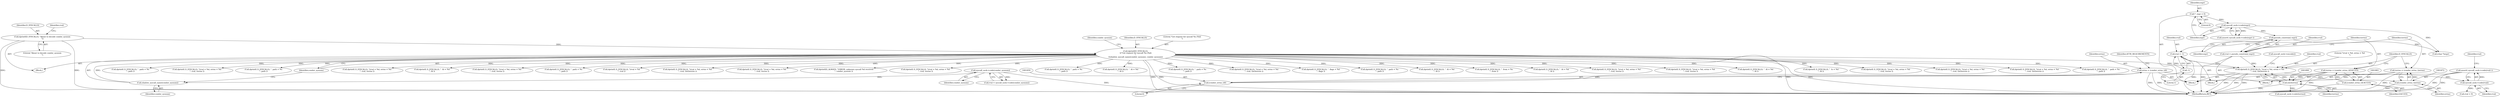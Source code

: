 digraph "0_htcondor_5e5571d1a431eb3c61977b6dd6ec90186ef79867_4@API" {
"1001893" [label="(Call,assert( syscall_sock->code(rval) ))"];
"1001894" [label="(Call,syscall_sock->code(rval))"];
"1001885" [label="(Call,dprintf( D_SYSCALLS, \"\trval = %d, errno = %d\n\", rval, (int)terrno ))"];
"1000224" [label="(Call,dprintf(D_SYSCALLS,\n\t\t\"Got request for syscall %s (%d)\n\",\n\t\tshadow_syscall_name(condor_sysnum), condor_sysnum))"];
"1000158" [label="(Call,dprintf(D_SYSCALLS, \"About to decode condor_sysnum\n\"))"];
"1000227" [label="(Call,shadow_syscall_name(condor_sysnum))"];
"1000163" [label="(Call,syscall_sock->code(condor_sysnum))"];
"1001876" [label="(Call,rval = -1)"];
"1001878" [label="(Call,-1)"];
"1001865" [label="(Call,rval = pseudo_constrain( expr))"];
"1001867" [label="(Call,pseudo_constrain( expr))"];
"1001852" [label="(Call,syscall_sock->code(expr))"];
"1001848" [label="(Call,*  expr = 0)"];
"1001889" [label="(Call,(int)terrno)"];
"1001869" [label="(Call,terrno = (condor_errno_t)errno)"];
"1001871" [label="(Call,(condor_errno_t)errno)"];
"1001856" [label="(Call,errno = (condor_errno_t)0)"];
"1001858" [label="(Call,(condor_errno_t)0)"];
"1001880" [label="(Call,terrno = (condor_errno_t)EACCES)"];
"1001882" [label="(Call,(condor_errno_t)EACCES)"];
"1000637" [label="(Call,dprintf( D_SYSCALLS, \"\trval = %d, errno = %d\n\", rval, terrno ))"];
"1001470" [label="(Call,dprintf( D_SYSCALLS, \"  path = %s\n\", path ))"];
"1001866" [label="(Identifier,rval)"];
"1000227" [label="(Call,shadow_syscall_name(condor_sysnum))"];
"1001853" [label="(Identifier,expr)"];
"1001339" [label="(Call,dprintf( D_SYSCALLS, \"\trval = %d, errno = %d\n\", rval, terrno ))"];
"1001902" [label="(Call,syscall_sock->code(terrno))"];
"1001891" [label="(Identifier,terrno)"];
"1000793" [label="(Call,dprintf( D_SYSCALLS, \"  fd = %d\n\", fd ))"];
"1001886" [label="(Identifier,D_SYSCALLS)"];
"1000161" [label="(Call,rval = syscall_sock->code(condor_sysnum))"];
"1001893" [label="(Call,assert( syscall_sock->code(rval) ))"];
"1000374" [label="(Call,dprintf( D_SYSCALLS, \"\trval = %d, errno = %d\n\", rval, terrno ))"];
"1000107" [label="(Block,)"];
"1001851" [label="(Call,assert( syscall_sock->code(expr) ))"];
"1001865" [label="(Call,rval = pseudo_constrain( expr))"];
"1001878" [label="(Call,-1)"];
"1002289" [label="(Call,dprintf( D_SYSCALLS, \"  path = %s\n\", path ))"];
"1001682" [label="(Call,dprintf( D_SYSCALLS, \"\trval = %d\n\", rval ))"];
"1001873" [label="(Identifier,errno)"];
"1001623" [label="(Call,dprintf( D_SYSCALLS, \"\trval = %d, errno = %d\n\", rval, (int)terrno ))"];
"1001871" [label="(Call,(condor_errno_t)errno)"];
"1000589" [label="(Call,dprintf( D_SYSCALLS, \"\trval = %d, errno = %d\n\", rval, terrno ))"];
"1001881" [label="(Identifier,terrno)"];
"1001857" [label="(Identifier,errno)"];
"1001876" [label="(Call,rval = -1)"];
"1002463" [label="(Call,dprintf(D_ALWAYS, \"ERROR: unknown syscall %d received\n\", condor_sysnum ))"];
"1000441" [label="(Call,dprintf( D_SYSCALLS, \"\trval = %d, errno = %d\n\", rval, terrno ))"];
"1001863" [label="(Identifier,ATTR_REQUIREMENTS)"];
"1001141" [label="(Call,dprintf( D_SYSCALLS, \"  path = %s\n\", path ))"];
"1000225" [label="(Identifier,D_SYSCALLS)"];
"1001870" [label="(Identifier,terrno)"];
"1000162" [label="(Identifier,rval)"];
"1001895" [label="(Identifier,rval)"];
"1001864" [label="(Block,)"];
"1000160" [label="(Literal,\"About to decode condor_sysnum\n\")"];
"1000164" [label="(Identifier,condor_sysnum)"];
"1001887" [label="(Literal,\"\trval = %d, errno = %d\n\")"];
"1001889" [label="(Call,(int)terrno)"];
"1001879" [label="(Literal,1)"];
"1001852" [label="(Call,syscall_sock->code(expr))"];
"1001884" [label="(Identifier,EACCES)"];
"1001055" [label="(Call,dprintf( D_SYSCALLS, \"  fd = %d\n\", fd ))"];
"1002373" [label="(Call,dprintf( D_SYSCALLS, \"  path = %s\n\", path ))"];
"1001730" [label="(Call,dprintf( D_SYSCALLS, \"\trval = %d, errno = %d\n\", rval, (int)terrno ))"];
"1000677" [label="(Call,dprintf( D_SYSCALLS, \"  flags = %d\n\", flags ))"];
"1001868" [label="(Identifier,expr)"];
"1002472" [label="(MethodReturn,RET)"];
"1001860" [label="(Literal,0)"];
"1001380" [label="(Call,dprintf( D_SYSCALLS, \"  path = %s\n\", path ))"];
"1001858" [label="(Call,(condor_errno_t)0)"];
"1001848" [label="(Call,*  expr = 0)"];
"1000853" [label="(Call,dprintf( D_SYSCALLS, \"  fd = %d\n\", fd ))"];
"1001885" [label="(Call,dprintf( D_SYSCALLS, \"\trval = %d, errno = %d\n\", rval, (int)terrno ))"];
"1000226" [label="(Literal,\"Got request for syscall %s (%d)\n\")"];
"1001225" [label="(Call,dprintf( D_SYSCALLS, \"  from = %s\n\", from ))"];
"1000159" [label="(Identifier,D_SYSCALLS)"];
"1000955" [label="(Call,dprintf( D_SYSCALLS, \"  fd = %d\n\", fd ))"];
"1001898" [label="(Identifier,rval)"];
"1001892" [label="(Call,syscall_sock->encode())"];
"1000530" [label="(Call,dprintf( D_SYSCALLS, \"\trval = %d, errno = %d\n\", rval, terrno ))"];
"1001875" [label="(Block,)"];
"1001882" [label="(Call,(condor_errno_t)EACCES)"];
"1001869" [label="(Call,terrno = (condor_errno_t)errno)"];
"1001905" [label="(Call,(char *)expr)"];
"1000319" [label="(Call,dprintf( D_SYSCALLS, \"\trval = %d, errno = %d\n\", rval, terrno ))"];
"1000231" [label="(Identifier,condor_sysnum)"];
"1002018" [label="(Call,dprintf( D_SYSCALLS, \"  fd = %d\n\", fd ))"];
"1000158" [label="(Call,dprintf(D_SYSCALLS, \"About to decode condor_sysnum\n\"))"];
"1001542" [label="(Call,dprintf( D_SYSCALLS, \"  fs = %d\n\", fd ))"];
"1000228" [label="(Identifier,condor_sysnum)"];
"1000261" [label="(Call,dprintf( D_SYSCALLS, \"\trval = %d, errno = %d\n\", rval, terrno ))"];
"1001849" [label="(Identifier,expr)"];
"1000229" [label="(Identifier,condor_sysnum)"];
"1001888" [label="(Identifier,rval)"];
"1000163" [label="(Call,syscall_sock->code(condor_sysnum))"];
"1001814" [label="(Call,dprintf( D_SYSCALLS, \"\trval = %d, errno = %d\n\", rval, (int)terrno ))"];
"1001877" [label="(Identifier,rval)"];
"1000224" [label="(Call,dprintf(D_SYSCALLS,\n\t\t\"Got request for syscall %s (%d)\n\",\n\t\tshadow_syscall_name(condor_sysnum), condor_sysnum))"];
"1001897" [label="(Call,rval < 0)"];
"1001961" [label="(Call,dprintf( D_SYSCALLS, \"\trval = %d, errno = %d\n\", rval, (int)terrno ))"];
"1001846" [label="(Block,)"];
"1001894" [label="(Call,syscall_sock->code(rval))"];
"1002112" [label="(Call,dprintf( D_SYSCALLS, \"  path = %s\n\", path ))"];
"1001867" [label="(Call,pseudo_constrain( expr))"];
"1001856" [label="(Call,errno = (condor_errno_t)0)"];
"1001850" [label="(Literal,0)"];
"1002215" [label="(Call,dprintf( D_SYSCALLS, \"  path = %s\n\", path ))"];
"1001880" [label="(Call,terrno = (condor_errno_t)EACCES)"];
"1001893" -> "1001846"  [label="AST: "];
"1001893" -> "1001894"  [label="CFG: "];
"1001894" -> "1001893"  [label="AST: "];
"1001898" -> "1001893"  [label="CFG: "];
"1001893" -> "1002472"  [label="DDG: "];
"1001893" -> "1002472"  [label="DDG: "];
"1001894" -> "1001893"  [label="DDG: "];
"1001894" -> "1001895"  [label="CFG: "];
"1001895" -> "1001894"  [label="AST: "];
"1001885" -> "1001894"  [label="DDG: "];
"1001894" -> "1001897"  [label="DDG: "];
"1001885" -> "1001846"  [label="AST: "];
"1001885" -> "1001889"  [label="CFG: "];
"1001886" -> "1001885"  [label="AST: "];
"1001887" -> "1001885"  [label="AST: "];
"1001888" -> "1001885"  [label="AST: "];
"1001889" -> "1001885"  [label="AST: "];
"1001892" -> "1001885"  [label="CFG: "];
"1001885" -> "1002472"  [label="DDG: "];
"1001885" -> "1002472"  [label="DDG: "];
"1001885" -> "1002472"  [label="DDG: "];
"1000224" -> "1001885"  [label="DDG: "];
"1001876" -> "1001885"  [label="DDG: "];
"1001865" -> "1001885"  [label="DDG: "];
"1001889" -> "1001885"  [label="DDG: "];
"1000224" -> "1000107"  [label="AST: "];
"1000224" -> "1000229"  [label="CFG: "];
"1000225" -> "1000224"  [label="AST: "];
"1000226" -> "1000224"  [label="AST: "];
"1000227" -> "1000224"  [label="AST: "];
"1000229" -> "1000224"  [label="AST: "];
"1000231" -> "1000224"  [label="CFG: "];
"1000224" -> "1002472"  [label="DDG: "];
"1000224" -> "1002472"  [label="DDG: "];
"1000224" -> "1002472"  [label="DDG: "];
"1000224" -> "1002472"  [label="DDG: "];
"1000158" -> "1000224"  [label="DDG: "];
"1000227" -> "1000224"  [label="DDG: "];
"1000224" -> "1000261"  [label="DDG: "];
"1000224" -> "1000319"  [label="DDG: "];
"1000224" -> "1000374"  [label="DDG: "];
"1000224" -> "1000441"  [label="DDG: "];
"1000224" -> "1000530"  [label="DDG: "];
"1000224" -> "1000589"  [label="DDG: "];
"1000224" -> "1000637"  [label="DDG: "];
"1000224" -> "1000677"  [label="DDG: "];
"1000224" -> "1000793"  [label="DDG: "];
"1000224" -> "1000853"  [label="DDG: "];
"1000224" -> "1000955"  [label="DDG: "];
"1000224" -> "1001055"  [label="DDG: "];
"1000224" -> "1001141"  [label="DDG: "];
"1000224" -> "1001225"  [label="DDG: "];
"1000224" -> "1001339"  [label="DDG: "];
"1000224" -> "1001380"  [label="DDG: "];
"1000224" -> "1001470"  [label="DDG: "];
"1000224" -> "1001542"  [label="DDG: "];
"1000224" -> "1001623"  [label="DDG: "];
"1000224" -> "1001682"  [label="DDG: "];
"1000224" -> "1001730"  [label="DDG: "];
"1000224" -> "1001814"  [label="DDG: "];
"1000224" -> "1001961"  [label="DDG: "];
"1000224" -> "1002018"  [label="DDG: "];
"1000224" -> "1002112"  [label="DDG: "];
"1000224" -> "1002215"  [label="DDG: "];
"1000224" -> "1002289"  [label="DDG: "];
"1000224" -> "1002373"  [label="DDG: "];
"1000224" -> "1002463"  [label="DDG: "];
"1000158" -> "1000107"  [label="AST: "];
"1000158" -> "1000160"  [label="CFG: "];
"1000159" -> "1000158"  [label="AST: "];
"1000160" -> "1000158"  [label="AST: "];
"1000162" -> "1000158"  [label="CFG: "];
"1000158" -> "1002472"  [label="DDG: "];
"1000158" -> "1002472"  [label="DDG: "];
"1000227" -> "1000228"  [label="CFG: "];
"1000228" -> "1000227"  [label="AST: "];
"1000229" -> "1000227"  [label="CFG: "];
"1000163" -> "1000227"  [label="DDG: "];
"1000163" -> "1000161"  [label="AST: "];
"1000163" -> "1000164"  [label="CFG: "];
"1000164" -> "1000163"  [label="AST: "];
"1000161" -> "1000163"  [label="CFG: "];
"1000163" -> "1002472"  [label="DDG: "];
"1000163" -> "1000161"  [label="DDG: "];
"1001876" -> "1001875"  [label="AST: "];
"1001876" -> "1001878"  [label="CFG: "];
"1001877" -> "1001876"  [label="AST: "];
"1001878" -> "1001876"  [label="AST: "];
"1001881" -> "1001876"  [label="CFG: "];
"1001876" -> "1002472"  [label="DDG: "];
"1001878" -> "1001876"  [label="DDG: "];
"1001878" -> "1001879"  [label="CFG: "];
"1001879" -> "1001878"  [label="AST: "];
"1001865" -> "1001864"  [label="AST: "];
"1001865" -> "1001867"  [label="CFG: "];
"1001866" -> "1001865"  [label="AST: "];
"1001867" -> "1001865"  [label="AST: "];
"1001870" -> "1001865"  [label="CFG: "];
"1001865" -> "1002472"  [label="DDG: "];
"1001867" -> "1001865"  [label="DDG: "];
"1001867" -> "1001868"  [label="CFG: "];
"1001868" -> "1001867"  [label="AST: "];
"1001852" -> "1001867"  [label="DDG: "];
"1001867" -> "1001905"  [label="DDG: "];
"1001852" -> "1001851"  [label="AST: "];
"1001852" -> "1001853"  [label="CFG: "];
"1001853" -> "1001852"  [label="AST: "];
"1001851" -> "1001852"  [label="CFG: "];
"1001852" -> "1001851"  [label="DDG: "];
"1001848" -> "1001852"  [label="DDG: "];
"1001852" -> "1001905"  [label="DDG: "];
"1001848" -> "1001846"  [label="AST: "];
"1001848" -> "1001850"  [label="CFG: "];
"1001849" -> "1001848"  [label="AST: "];
"1001850" -> "1001848"  [label="AST: "];
"1001853" -> "1001848"  [label="CFG: "];
"1001889" -> "1001891"  [label="CFG: "];
"1001890" -> "1001889"  [label="AST: "];
"1001891" -> "1001889"  [label="AST: "];
"1001889" -> "1002472"  [label="DDG: "];
"1001869" -> "1001889"  [label="DDG: "];
"1001880" -> "1001889"  [label="DDG: "];
"1001889" -> "1001902"  [label="DDG: "];
"1001869" -> "1001864"  [label="AST: "];
"1001869" -> "1001871"  [label="CFG: "];
"1001870" -> "1001869"  [label="AST: "];
"1001871" -> "1001869"  [label="AST: "];
"1001886" -> "1001869"  [label="CFG: "];
"1001869" -> "1002472"  [label="DDG: "];
"1001871" -> "1001869"  [label="DDG: "];
"1001871" -> "1001873"  [label="CFG: "];
"1001872" -> "1001871"  [label="AST: "];
"1001873" -> "1001871"  [label="AST: "];
"1001871" -> "1002472"  [label="DDG: "];
"1001856" -> "1001871"  [label="DDG: "];
"1001856" -> "1001846"  [label="AST: "];
"1001856" -> "1001858"  [label="CFG: "];
"1001857" -> "1001856"  [label="AST: "];
"1001858" -> "1001856"  [label="AST: "];
"1001863" -> "1001856"  [label="CFG: "];
"1001856" -> "1002472"  [label="DDG: "];
"1001856" -> "1002472"  [label="DDG: "];
"1001858" -> "1001856"  [label="DDG: "];
"1001858" -> "1001860"  [label="CFG: "];
"1001859" -> "1001858"  [label="AST: "];
"1001860" -> "1001858"  [label="AST: "];
"1001880" -> "1001875"  [label="AST: "];
"1001880" -> "1001882"  [label="CFG: "];
"1001881" -> "1001880"  [label="AST: "];
"1001882" -> "1001880"  [label="AST: "];
"1001886" -> "1001880"  [label="CFG: "];
"1001880" -> "1002472"  [label="DDG: "];
"1001882" -> "1001880"  [label="DDG: "];
"1001882" -> "1001884"  [label="CFG: "];
"1001883" -> "1001882"  [label="AST: "];
"1001884" -> "1001882"  [label="AST: "];
"1001882" -> "1002472"  [label="DDG: "];
}
